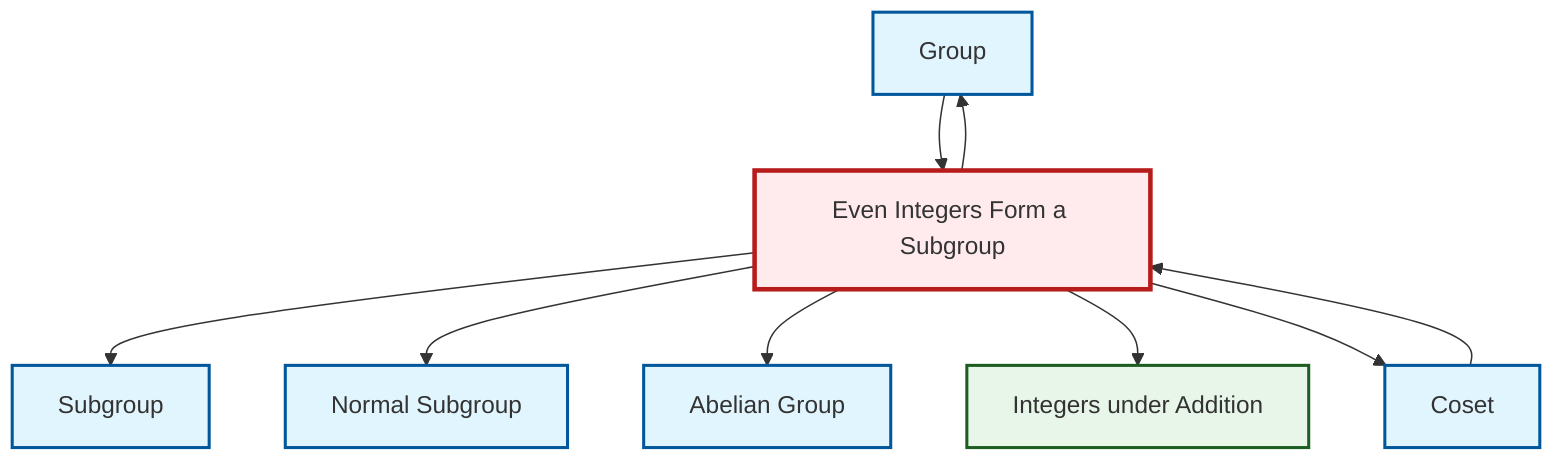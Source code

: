 graph TD
    classDef definition fill:#e1f5fe,stroke:#01579b,stroke-width:2px
    classDef theorem fill:#f3e5f5,stroke:#4a148c,stroke-width:2px
    classDef axiom fill:#fff3e0,stroke:#e65100,stroke-width:2px
    classDef example fill:#e8f5e9,stroke:#1b5e20,stroke-width:2px
    classDef current fill:#ffebee,stroke:#b71c1c,stroke-width:3px
    def-group["Group"]:::definition
    def-subgroup["Subgroup"]:::definition
    def-coset["Coset"]:::definition
    def-normal-subgroup["Normal Subgroup"]:::definition
    def-abelian-group["Abelian Group"]:::definition
    ex-even-integers-subgroup["Even Integers Form a Subgroup"]:::example
    ex-integers-addition["Integers under Addition"]:::example
    ex-even-integers-subgroup --> def-group
    ex-even-integers-subgroup --> def-subgroup
    def-coset --> ex-even-integers-subgroup
    ex-even-integers-subgroup --> def-normal-subgroup
    ex-even-integers-subgroup --> def-abelian-group
    def-group --> ex-even-integers-subgroup
    ex-even-integers-subgroup --> ex-integers-addition
    ex-even-integers-subgroup --> def-coset
    class ex-even-integers-subgroup current